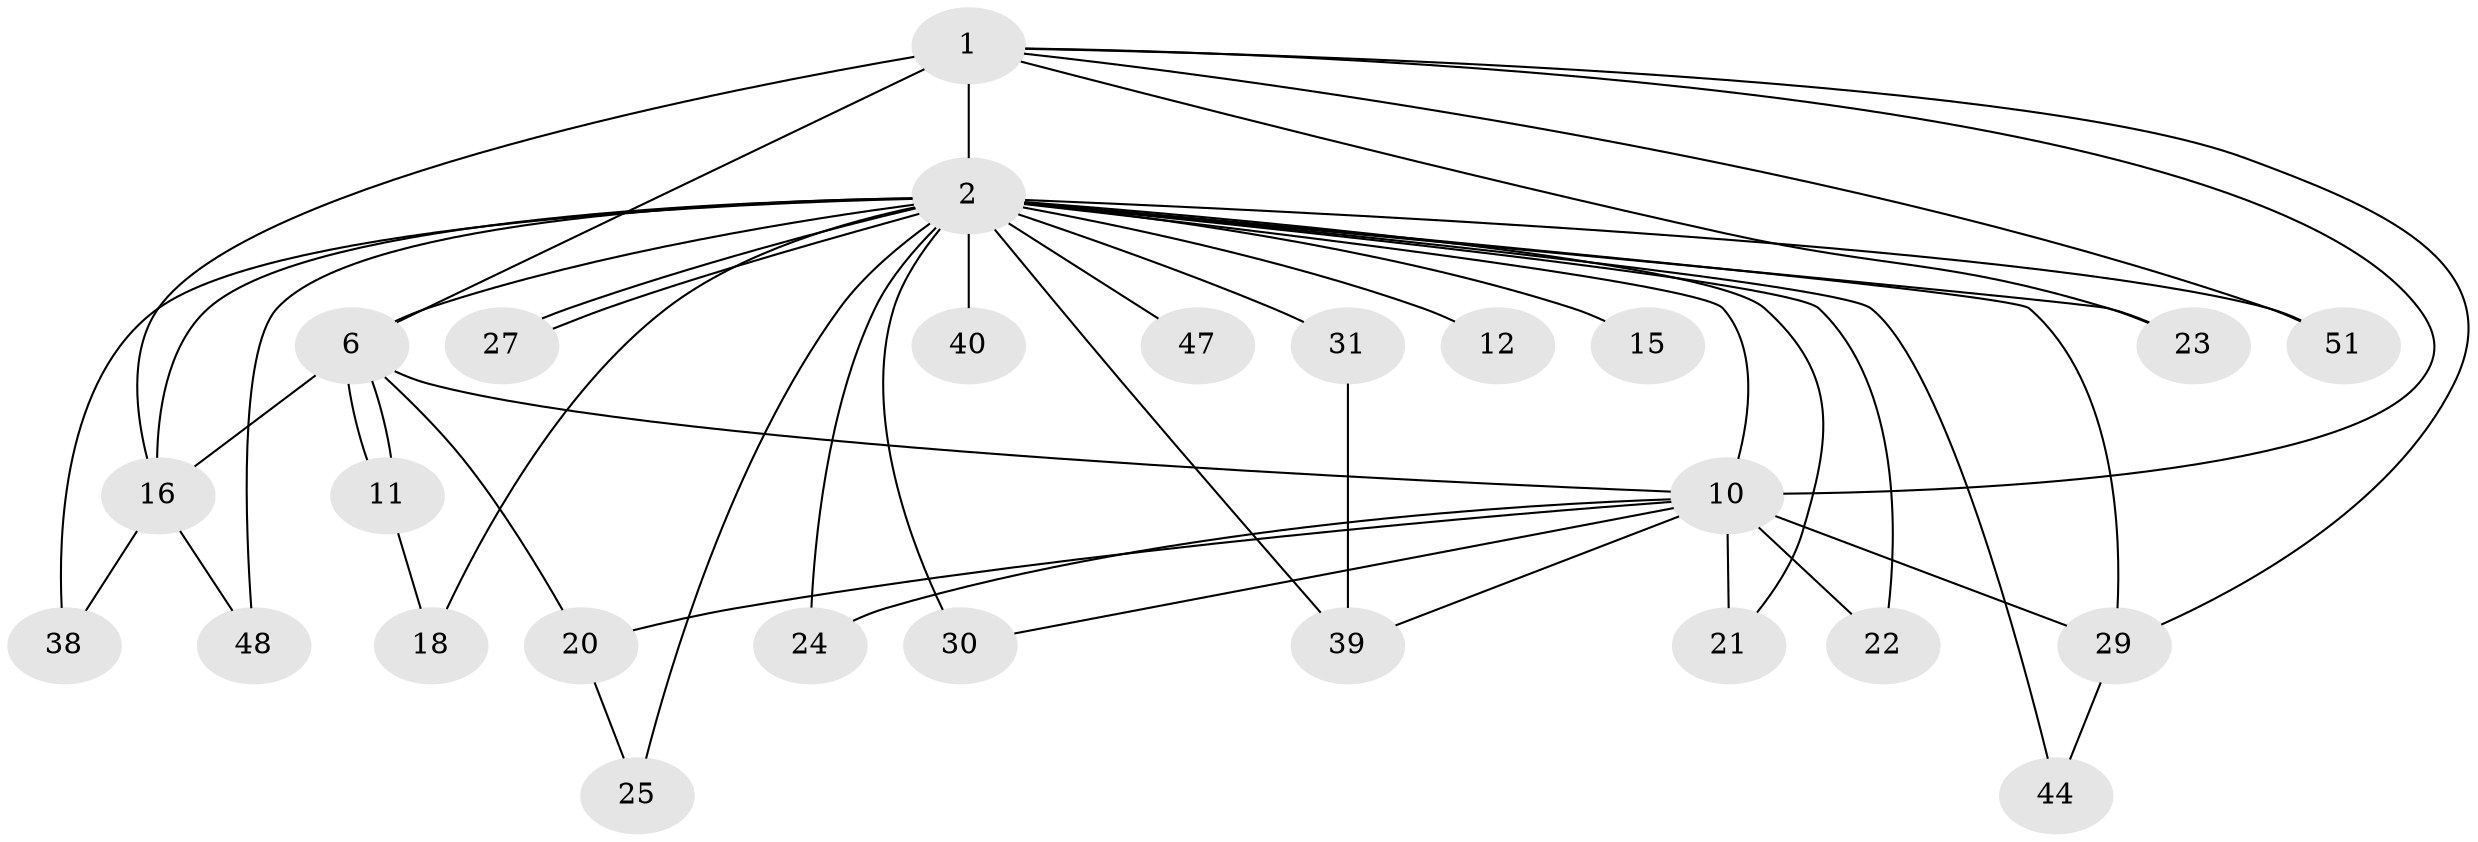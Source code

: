 // original degree distribution, {14: 0.014925373134328358, 20: 0.014925373134328358, 15: 0.04477611940298507, 12: 0.014925373134328358, 18: 0.014925373134328358, 24: 0.014925373134328358, 16: 0.014925373134328358, 19: 0.014925373134328358, 3: 0.22388059701492538, 2: 0.5074626865671642, 6: 0.014925373134328358, 4: 0.08955223880597014, 7: 0.014925373134328358}
// Generated by graph-tools (version 1.1) at 2025/17/03/04/25 18:17:28]
// undirected, 26 vertices, 48 edges
graph export_dot {
graph [start="1"]
  node [color=gray90,style=filled];
  1 [super="+14+13"];
  2 [super="+37+57+56+4+53+36+17+3+7"];
  6 [super="+50+52"];
  10 [super="+35"];
  11;
  12;
  15;
  16 [super="+63+33"];
  18;
  20;
  21;
  22;
  23 [super="+26"];
  24;
  25;
  27;
  29 [super="+32"];
  30;
  31 [super="+62"];
  38;
  39;
  40 [super="+58"];
  44;
  47;
  48;
  51;
  1 -- 2 [weight=15];
  1 -- 6;
  1 -- 10;
  1 -- 23;
  1 -- 51;
  1 -- 29;
  1 -- 16 [weight=2];
  2 -- 6 [weight=8];
  2 -- 10 [weight=10];
  2 -- 18 [weight=3];
  2 -- 27;
  2 -- 27;
  2 -- 39;
  2 -- 15 [weight=2];
  2 -- 51;
  2 -- 23 [weight=2];
  2 -- 12 [weight=2];
  2 -- 16 [weight=4];
  2 -- 21;
  2 -- 22;
  2 -- 24 [weight=2];
  2 -- 25;
  2 -- 29 [weight=2];
  2 -- 30 [weight=2];
  2 -- 31 [weight=2];
  2 -- 38;
  2 -- 40 [weight=4];
  2 -- 44;
  2 -- 47;
  2 -- 48;
  6 -- 10 [weight=2];
  6 -- 11;
  6 -- 11;
  6 -- 20;
  6 -- 16;
  10 -- 20;
  10 -- 21;
  10 -- 22;
  10 -- 24;
  10 -- 29;
  10 -- 30;
  10 -- 39;
  11 -- 18;
  16 -- 48;
  16 -- 38;
  20 -- 25;
  29 -- 44;
  31 -- 39;
}
